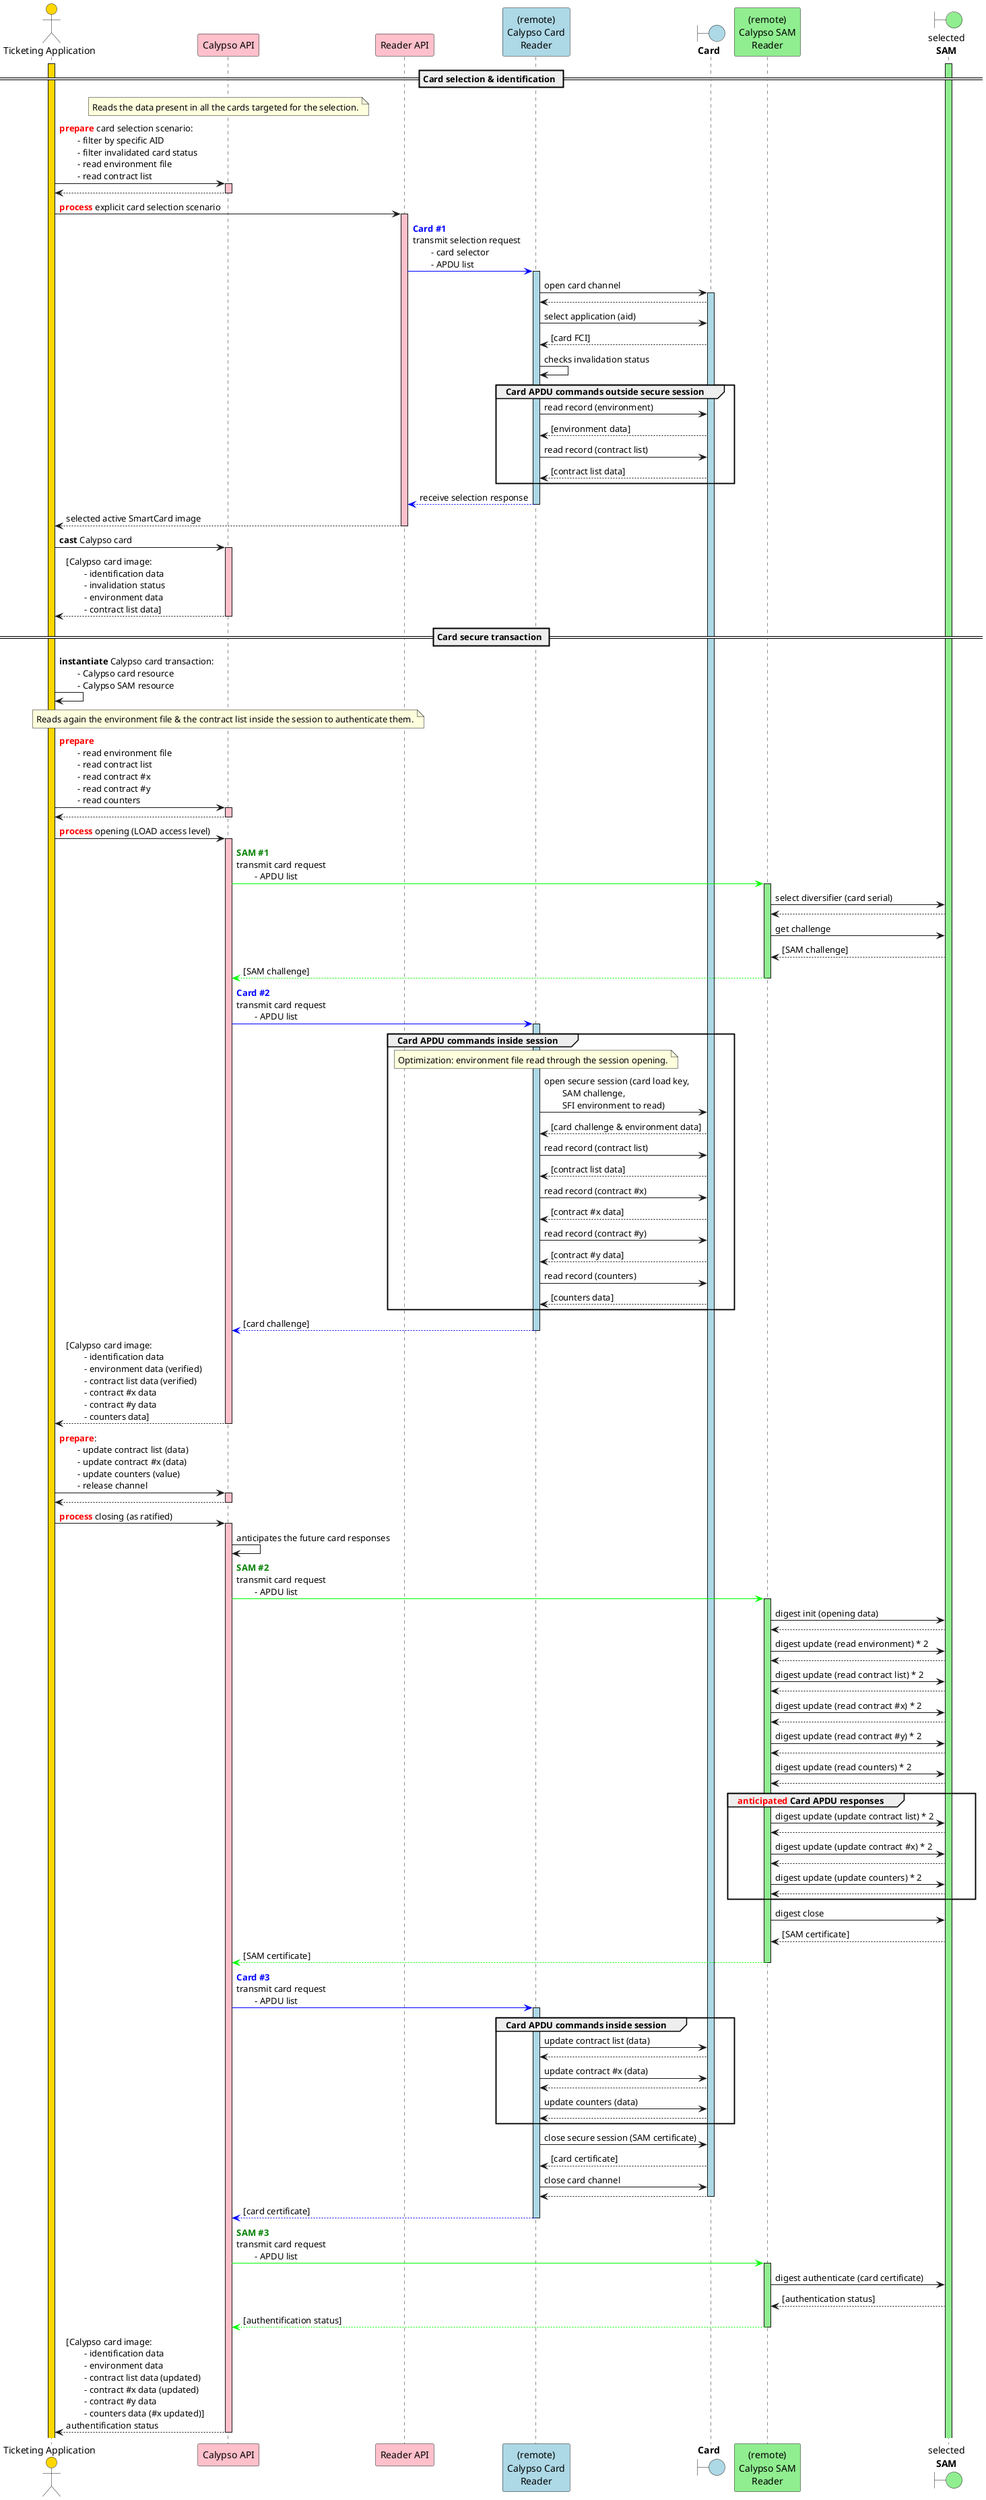 @startuml

'skinparam ClassBorderColor #F1C40F
skinparam ClassBorderColor #D4AC0D
skinparam stereotypeABorderColor #A9DCDF
skinparam stereotypeIBorderColor #B4A7E5
skinparam stereotypeCBorderColor #ADD1B2
skinparam stereotypeEBorderColor #EB93DF
skinparam shadowing false

skinparam StateBorderColor #D4AC0D
skinparam ActivityBorderColor #D4AC0D

' Red
skinparam ClassBackgroundColor<<red>> #FDEDEC
skinparam ClassBorderColor<<red>> #E74C3C
hide <<red>> stereotype
' Purple
skinparam ClassBackgroundColor<<purple>> #F4ECF7
skinparam ClassBorderColor<<purple>> #8E44AD
hide <<purple>> stereotype
' blue
skinparam ClassBackgroundColor<<blue>> #EBF5FB
skinparam ClassBorderColor<<blue>> #3498DB
hide <<blue>> stereotype
' Green
skinparam ClassBackgroundColor<<green>> #EAFAF1
skinparam ClassBorderColor<<green>> #2ECC71
hide <<green>> stereotype

' Orange
skinparam ClassBackgroundColor<<orange>> #FDF2E9
skinparam ClassBorderColor<<orange>> #E67E22
hide <<orange>> stereotype

' Grey
skinparam ClassBackgroundColor<<grey>> #EAECEE
skinparam ClassBorderColor<<grey>> #2C3E50
hide <<grey>> stereotype

actor "Ticketing Application" as app #gold
participant "Calypso API" as capi #pink
participant "Reader API" as rapi #pink
participant "(remote)\nCalypso Card\nReader" as cardReader #lightBlue
boundary "**Card**" as card #lightBlue
participant "(remote)\nCalypso SAM\nReader" as samReader #lightGreen
boundary "selected\n**SAM**" as sam #lightGreen

activate app #gold
activate sam #lightGreen

== Card selection & identification ==

note over capi
    Reads the data present in all the cards targeted for the selection.
end note

app->capi: <font color=red>**prepare**</font> card selection scenario:\n\t- filter by specific AID\n\t- filter invalidated card status\n\t- read environment file\n\t- read contract list
activate capi  #pink
capi-->app
deactivate capi

app->rapi: <font color=red>**process**</font> explicit card selection scenario
activate rapi  #pink
rapi-[#0000FF]>cardReader: <font color=blue>**Card #1**</font>\ntransmit selection request\n\t- card selector\n\t- APDU list
activate cardReader #lightBlue

cardReader->card: open card channel
activate card #lightBlue
card-->cardReader
cardReader->card: select application (aid)
card-->cardReader: [card FCI]
cardReader->cardReader: checks invalidation status

group Card APDU commands outside secure session
    cardReader->card: read record (environment)
    card-->cardReader: [environment data]
    cardReader->card: read record (contract list)
    card-->cardReader: [contract list data]
end

cardReader--[#0000FF]>rapi: receive selection response
deactivate cardReader

rapi-->app: selected active SmartCard image
deactivate rapi

app->capi: **cast** Calypso card
activate capi  #pink
capi-->app: [Calypso card image:\n\t- identification data\n\t- invalidation status\n\t- environment data\n\t- contract list data]

deactivate capi

== Card secure transaction ==

app->app: **instantiate** Calypso card transaction:\n\t- Calypso card resource\n\t- Calypso SAM resource

note over capi
    Reads again the environment file & the contract list inside the session to authenticate them.
end note

app->capi: <font color=red>**prepare**</font>\n\t- read environment file\n\t- read contract list\n\t- read contract #x\n\t- read contract #y\n\t- read counters
activate capi  #pink
capi-->app
deactivate capi

app->capi: <font color=red>**process**</font> opening (LOAD access level)
activate capi  #pink

capi-[#00FF00]>samReader: <font color=green>**SAM #1**<font color=red>\ntransmit card request\n\t- APDU list
activate samReader #lightGreen
samReader->sam: select diversifier (card serial)
sam-->samReader
samReader->sam: get challenge
sam-->samReader: [SAM challenge]
samReader-[#00FF00]->capi: [SAM challenge]
deactivate samReader

capi-[#0000FF]>cardReader: <font color=blue>**Card #2**</font>\ntransmit card request\n\t- APDU list
activate cardReader #lightBlue

group Card APDU commands inside session
note over cardReader
    Optimization: environment file read through the session opening.
end note

    cardReader->card: open secure session (card load key,\n\tSAM challenge,\n\tSFI environment to read)
    card-->cardReader: [card challenge & environment data]
    cardReader->card: read record (contract list)
    card-->cardReader: [contract list data]
    cardReader->card: read record (contract #x)
    card-->cardReader: [contract #x data]
    cardReader->card: read record (contract #y)
    card-->cardReader: [contract #y data]
    cardReader->card: read record (counters)
    card-->cardReader: [counters data]
end

cardReader--[#0000FF]>capi: [card challenge]
deactivate cardReader

capi-->app: [Calypso card image:\n\t- identification data\n\t- environment data (verified)\n\t- contract list data (verified)\n\t- contract #x data\n\t- contract #y data\n\t- counters data]
deactivate capi

app->capi: <font color=red>**prepare**</font>:\n\t- update contract list (data)\n\t- update contract #x (data)\n\t- update counters (value)\n\t- release channel
activate capi  #pink

capi-->app
deactivate capi

app->capi: <font color=red>**process**</font> closing (as ratified)
activate capi  #pink
capi->capi: anticipates the future card responses

capi-[#00FF00]>samReader: <font color=green>**SAM #2**</font>\ntransmit card request\n\t- APDU list
activate samReader #lightGreen

samReader->sam: digest init (opening data)
sam-->samReader
samReader->sam: digest update (read environment) * 2
sam-->samReader
samReader->sam: digest update (read contract list) * 2
sam-->samReader
samReader->sam: digest update (read contract #x) * 2
sam-->samReader
samReader->sam: digest update (read contract #y) * 2
sam-->samReader
samReader->sam: digest update (read counters) * 2
sam-->samReader
group <font color=red>**anticipated**</font> Card APDU responses
    samReader->sam: digest update (update contract list) * 2
    sam-->samReader
    samReader->sam: digest update (update contract #x) * 2
    sam-->samReader
    samReader->sam: digest update (update counters) * 2
    sam-->samReader
end
samReader->sam: digest close
sam-->samReader: [SAM certificate]

samReader-[#00FF00]->capi: [SAM certificate]
deactivate samReader

capi-[#0000FF]>cardReader: <font color=blue>**Card #3**</font>\ntransmit card request\n\t- APDU list
activate cardReader #lightBlue

group Card APDU commands inside session
    cardReader->card: update contract list (data)
    card-->cardReader
    cardReader->card: update contract #x (data)
    card-->cardReader
    cardReader->card: update counters (data)
    card-->cardReader
end

cardReader->card: close secure session (SAM certificate)
card-->cardReader: [card certificate]
cardReader->card: close card channel
card-->cardReader
deactivate card

cardReader-[#0000FF]->capi: [card certificate]
deactivate cardReader

capi-[#00FF00]>samReader: <font color=green>**SAM #3**</font>\ntransmit card request\n\t- APDU list
activate samReader #lightGreen
samReader->sam: digest authenticate (card certificate)
sam-->samReader: [authentication status]

samReader-[#00FF00]->capi: [authentification status]
deactivate samReader

capi-->app: [Calypso card image:\n\t- identification data\n\t- environment data\n\t- contract list data (updated)\n\t- contract #x data (updated)\n\t- contract #y data\n\t- counters data (#x updated)]\nauthentification status
deactivate capi
@enduml